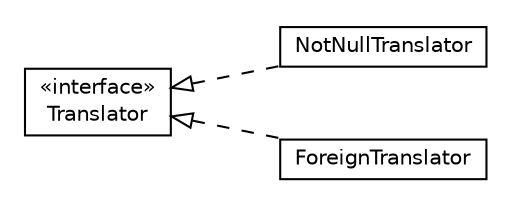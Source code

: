 #!/usr/local/bin/dot
#
# Class diagram 
# Generated by UMLGraph version R5_6-24-gf6e263 (http://www.umlgraph.org/)
#

digraph G {
	edge [fontname="Helvetica",fontsize=10,labelfontname="Helvetica",labelfontsize=10];
	node [fontname="Helvetica",fontsize=10,shape=plaintext];
	nodesep=0.25;
	ranksep=0.5;
	rankdir=LR;
	// com.gwtplatform.carstore.client.util.exceptiontranslators.Translator
	c47652 [label=<<table title="com.gwtplatform.carstore.client.util.exceptiontranslators.Translator" border="0" cellborder="1" cellspacing="0" cellpadding="2" port="p" href="./Translator.html">
		<tr><td><table border="0" cellspacing="0" cellpadding="1">
<tr><td align="center" balign="center"> &#171;interface&#187; </td></tr>
<tr><td align="center" balign="center"> Translator </td></tr>
		</table></td></tr>
		</table>>, URL="./Translator.html", fontname="Helvetica", fontcolor="black", fontsize=10.0];
	// com.gwtplatform.carstore.client.util.exceptiontranslators.NotNullTranslator
	c47653 [label=<<table title="com.gwtplatform.carstore.client.util.exceptiontranslators.NotNullTranslator" border="0" cellborder="1" cellspacing="0" cellpadding="2" port="p" href="./NotNullTranslator.html">
		<tr><td><table border="0" cellspacing="0" cellpadding="1">
<tr><td align="center" balign="center"> NotNullTranslator </td></tr>
		</table></td></tr>
		</table>>, URL="./NotNullTranslator.html", fontname="Helvetica", fontcolor="black", fontsize=10.0];
	// com.gwtplatform.carstore.client.util.exceptiontranslators.ForeignTranslator
	c47654 [label=<<table title="com.gwtplatform.carstore.client.util.exceptiontranslators.ForeignTranslator" border="0" cellborder="1" cellspacing="0" cellpadding="2" port="p" href="./ForeignTranslator.html">
		<tr><td><table border="0" cellspacing="0" cellpadding="1">
<tr><td align="center" balign="center"> ForeignTranslator </td></tr>
		</table></td></tr>
		</table>>, URL="./ForeignTranslator.html", fontname="Helvetica", fontcolor="black", fontsize=10.0];
	//com.gwtplatform.carstore.client.util.exceptiontranslators.NotNullTranslator implements com.gwtplatform.carstore.client.util.exceptiontranslators.Translator
	c47652:p -> c47653:p [dir=back,arrowtail=empty,style=dashed];
	//com.gwtplatform.carstore.client.util.exceptiontranslators.ForeignTranslator implements com.gwtplatform.carstore.client.util.exceptiontranslators.Translator
	c47652:p -> c47654:p [dir=back,arrowtail=empty,style=dashed];
}

